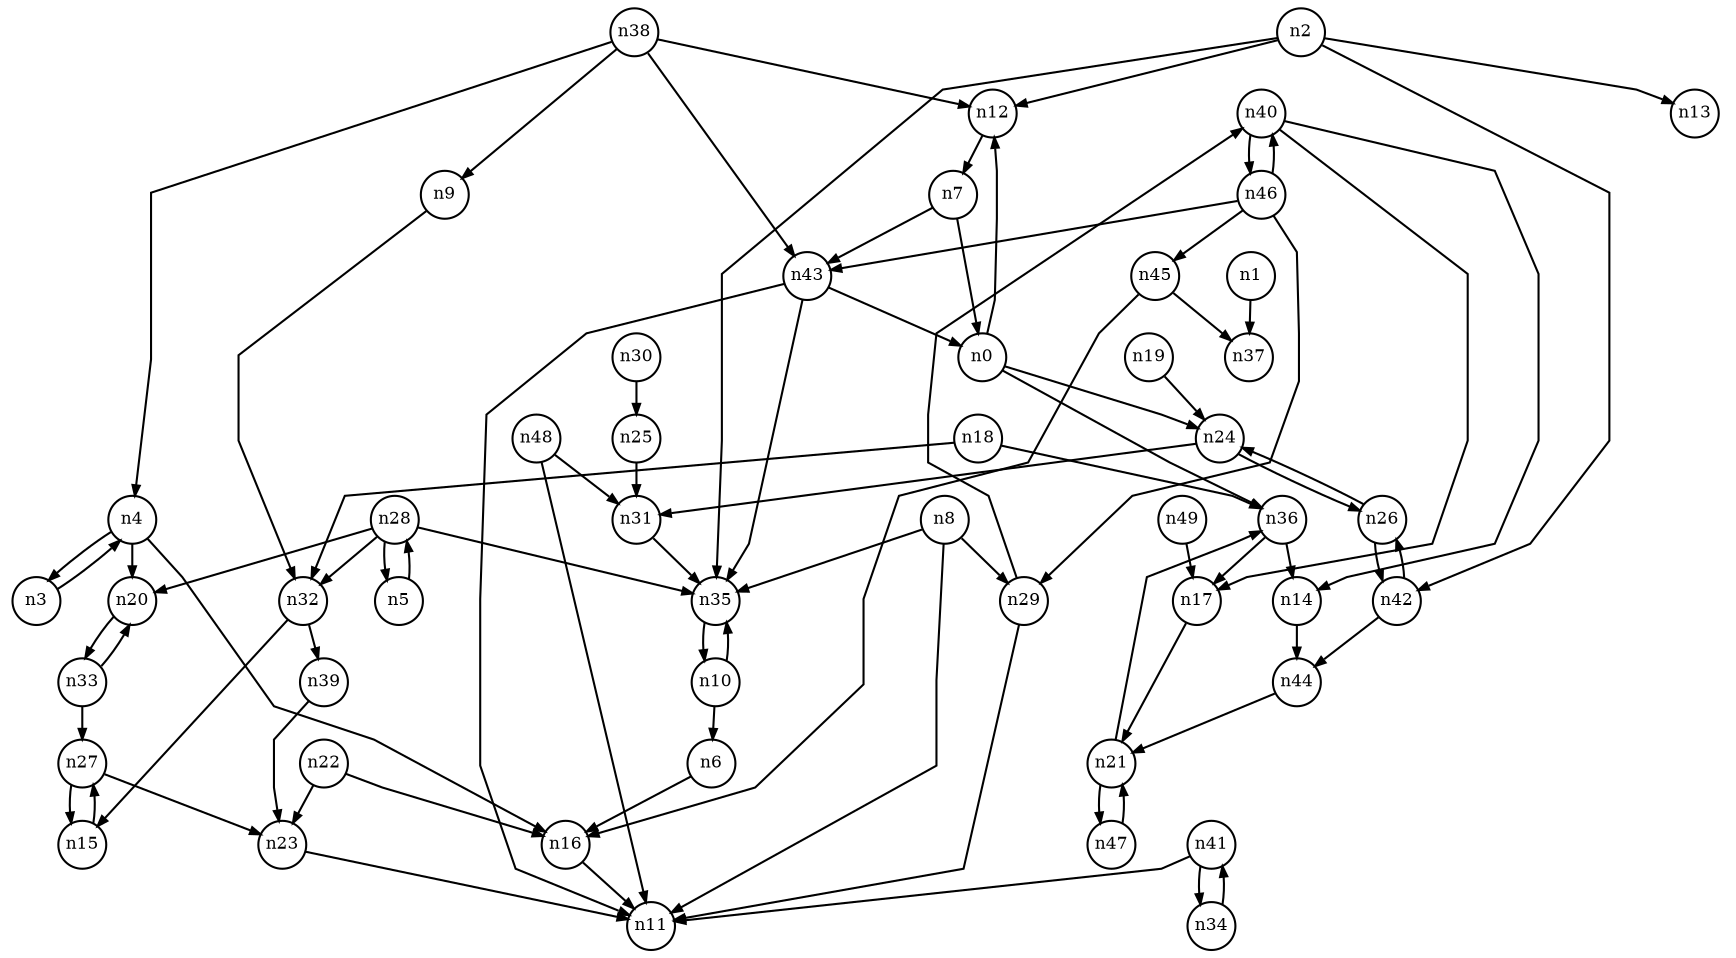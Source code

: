 digraph G{
splines=polyline;
ranksep=0.22;
nodesep=0.22;
nodesize=0.16;
fontsize=8
edge [arrowsize=0.5]
node [fontsize=8 shape=circle width=0.32 fixedsize=shape];

n12 -> n7
n0 -> n12
n0 -> n24
n0 -> n36
n24 -> n31
n24 -> n26
n36 -> n14
n36 -> n17
n1 -> n37
n2 -> n12
n2 -> n13
n2 -> n35
n2 -> n42
n35 -> n10
n42 -> n44
n42 -> n26
n4 -> n16
n4 -> n20
n4 -> n3
n3 -> n4
n16 -> n11
n20 -> n33
n28 -> n20
n28 -> n32
n28 -> n35
n28 -> n5
n5 -> n28
n6 -> n16
n43 -> n11
n43 -> n35
n43 -> n0
n7 -> n43
n7 -> n0
n8 -> n11
n8 -> n29
n8 -> n35
n29 -> n11
n29 -> n40
n32 -> n15
n32 -> n39
n9 -> n32
n10 -> n6
n10 -> n35
n44 -> n21
n14 -> n44
n18 -> n32
n18 -> n36
n19 -> n24
n21 -> n36
n21 -> n47
n47 -> n21
n22 -> n16
n22 -> n23
n23 -> n11
n31 -> n35
n25 -> n31
n26 -> n24
n26 -> n42
n15 -> n27
n27 -> n15
n27 -> n23
n30 -> n25
n39 -> n23
n33 -> n20
n33 -> n27
n41 -> n11
n41 -> n34
n34 -> n41
n17 -> n21
n38 -> n4
n38 -> n9
n38 -> n12
n38 -> n43
n40 -> n14
n40 -> n17
n40 -> n46
n46 -> n29
n46 -> n43
n46 -> n45
n46 -> n40
n45 -> n16
n45 -> n37
n48 -> n11
n48 -> n31
n49 -> n17
}
